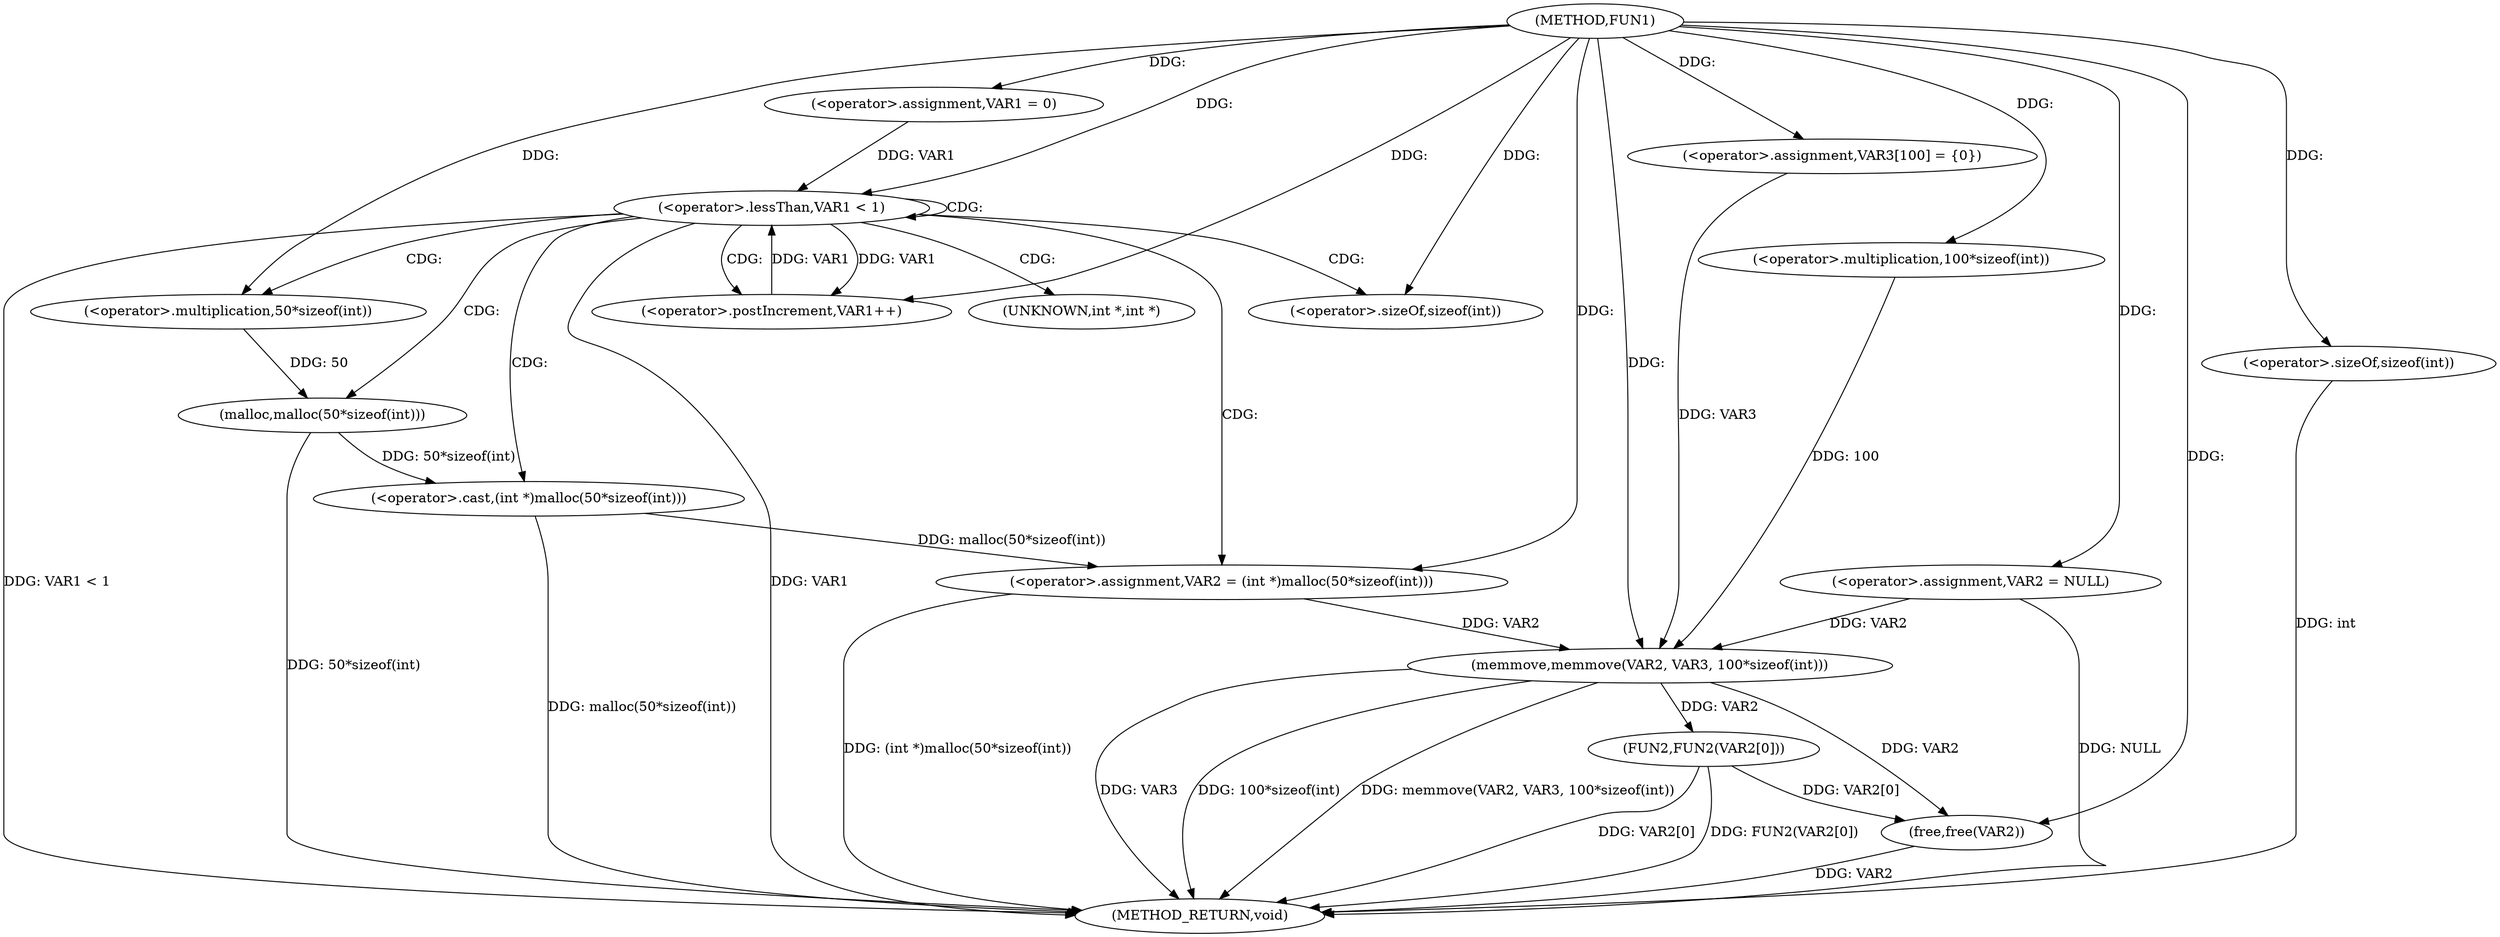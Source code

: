 digraph FUN1 {  
"1000100" [label = "(METHOD,FUN1)" ]
"1000143" [label = "(METHOD_RETURN,void)" ]
"1000104" [label = "(<operator>.assignment,VAR2 = NULL)" ]
"1000108" [label = "(<operator>.assignment,VAR1 = 0)" ]
"1000111" [label = "(<operator>.lessThan,VAR1 < 1)" ]
"1000114" [label = "(<operator>.postIncrement,VAR1++)" ]
"1000117" [label = "(<operator>.assignment,VAR2 = (int *)malloc(50*sizeof(int)))" ]
"1000119" [label = "(<operator>.cast,(int *)malloc(50*sizeof(int)))" ]
"1000121" [label = "(malloc,malloc(50*sizeof(int)))" ]
"1000122" [label = "(<operator>.multiplication,50*sizeof(int))" ]
"1000124" [label = "(<operator>.sizeOf,sizeof(int))" ]
"1000128" [label = "(<operator>.assignment,VAR3[100] = {0})" ]
"1000130" [label = "(memmove,memmove(VAR2, VAR3, 100*sizeof(int)))" ]
"1000133" [label = "(<operator>.multiplication,100*sizeof(int))" ]
"1000135" [label = "(<operator>.sizeOf,sizeof(int))" ]
"1000137" [label = "(FUN2,FUN2(VAR2[0]))" ]
"1000141" [label = "(free,free(VAR2))" ]
"1000120" [label = "(UNKNOWN,int *,int *)" ]
  "1000130" -> "1000143"  [ label = "DDG: memmove(VAR2, VAR3, 100*sizeof(int))"] 
  "1000141" -> "1000143"  [ label = "DDG: VAR2"] 
  "1000119" -> "1000143"  [ label = "DDG: malloc(50*sizeof(int))"] 
  "1000117" -> "1000143"  [ label = "DDG: (int *)malloc(50*sizeof(int))"] 
  "1000111" -> "1000143"  [ label = "DDG: VAR1 < 1"] 
  "1000130" -> "1000143"  [ label = "DDG: VAR3"] 
  "1000130" -> "1000143"  [ label = "DDG: 100*sizeof(int)"] 
  "1000111" -> "1000143"  [ label = "DDG: VAR1"] 
  "1000135" -> "1000143"  [ label = "DDG: int"] 
  "1000121" -> "1000143"  [ label = "DDG: 50*sizeof(int)"] 
  "1000137" -> "1000143"  [ label = "DDG: VAR2[0]"] 
  "1000137" -> "1000143"  [ label = "DDG: FUN2(VAR2[0])"] 
  "1000104" -> "1000143"  [ label = "DDG: NULL"] 
  "1000100" -> "1000104"  [ label = "DDG: "] 
  "1000100" -> "1000108"  [ label = "DDG: "] 
  "1000114" -> "1000111"  [ label = "DDG: VAR1"] 
  "1000108" -> "1000111"  [ label = "DDG: VAR1"] 
  "1000100" -> "1000111"  [ label = "DDG: "] 
  "1000111" -> "1000114"  [ label = "DDG: VAR1"] 
  "1000100" -> "1000114"  [ label = "DDG: "] 
  "1000119" -> "1000117"  [ label = "DDG: malloc(50*sizeof(int))"] 
  "1000100" -> "1000117"  [ label = "DDG: "] 
  "1000121" -> "1000119"  [ label = "DDG: 50*sizeof(int)"] 
  "1000122" -> "1000121"  [ label = "DDG: 50"] 
  "1000100" -> "1000122"  [ label = "DDG: "] 
  "1000100" -> "1000124"  [ label = "DDG: "] 
  "1000100" -> "1000128"  [ label = "DDG: "] 
  "1000104" -> "1000130"  [ label = "DDG: VAR2"] 
  "1000117" -> "1000130"  [ label = "DDG: VAR2"] 
  "1000100" -> "1000130"  [ label = "DDG: "] 
  "1000128" -> "1000130"  [ label = "DDG: VAR3"] 
  "1000133" -> "1000130"  [ label = "DDG: 100"] 
  "1000100" -> "1000133"  [ label = "DDG: "] 
  "1000100" -> "1000135"  [ label = "DDG: "] 
  "1000130" -> "1000137"  [ label = "DDG: VAR2"] 
  "1000137" -> "1000141"  [ label = "DDG: VAR2[0]"] 
  "1000130" -> "1000141"  [ label = "DDG: VAR2"] 
  "1000100" -> "1000141"  [ label = "DDG: "] 
  "1000111" -> "1000121"  [ label = "CDG: "] 
  "1000111" -> "1000124"  [ label = "CDG: "] 
  "1000111" -> "1000119"  [ label = "CDG: "] 
  "1000111" -> "1000114"  [ label = "CDG: "] 
  "1000111" -> "1000120"  [ label = "CDG: "] 
  "1000111" -> "1000117"  [ label = "CDG: "] 
  "1000111" -> "1000111"  [ label = "CDG: "] 
  "1000111" -> "1000122"  [ label = "CDG: "] 
}
